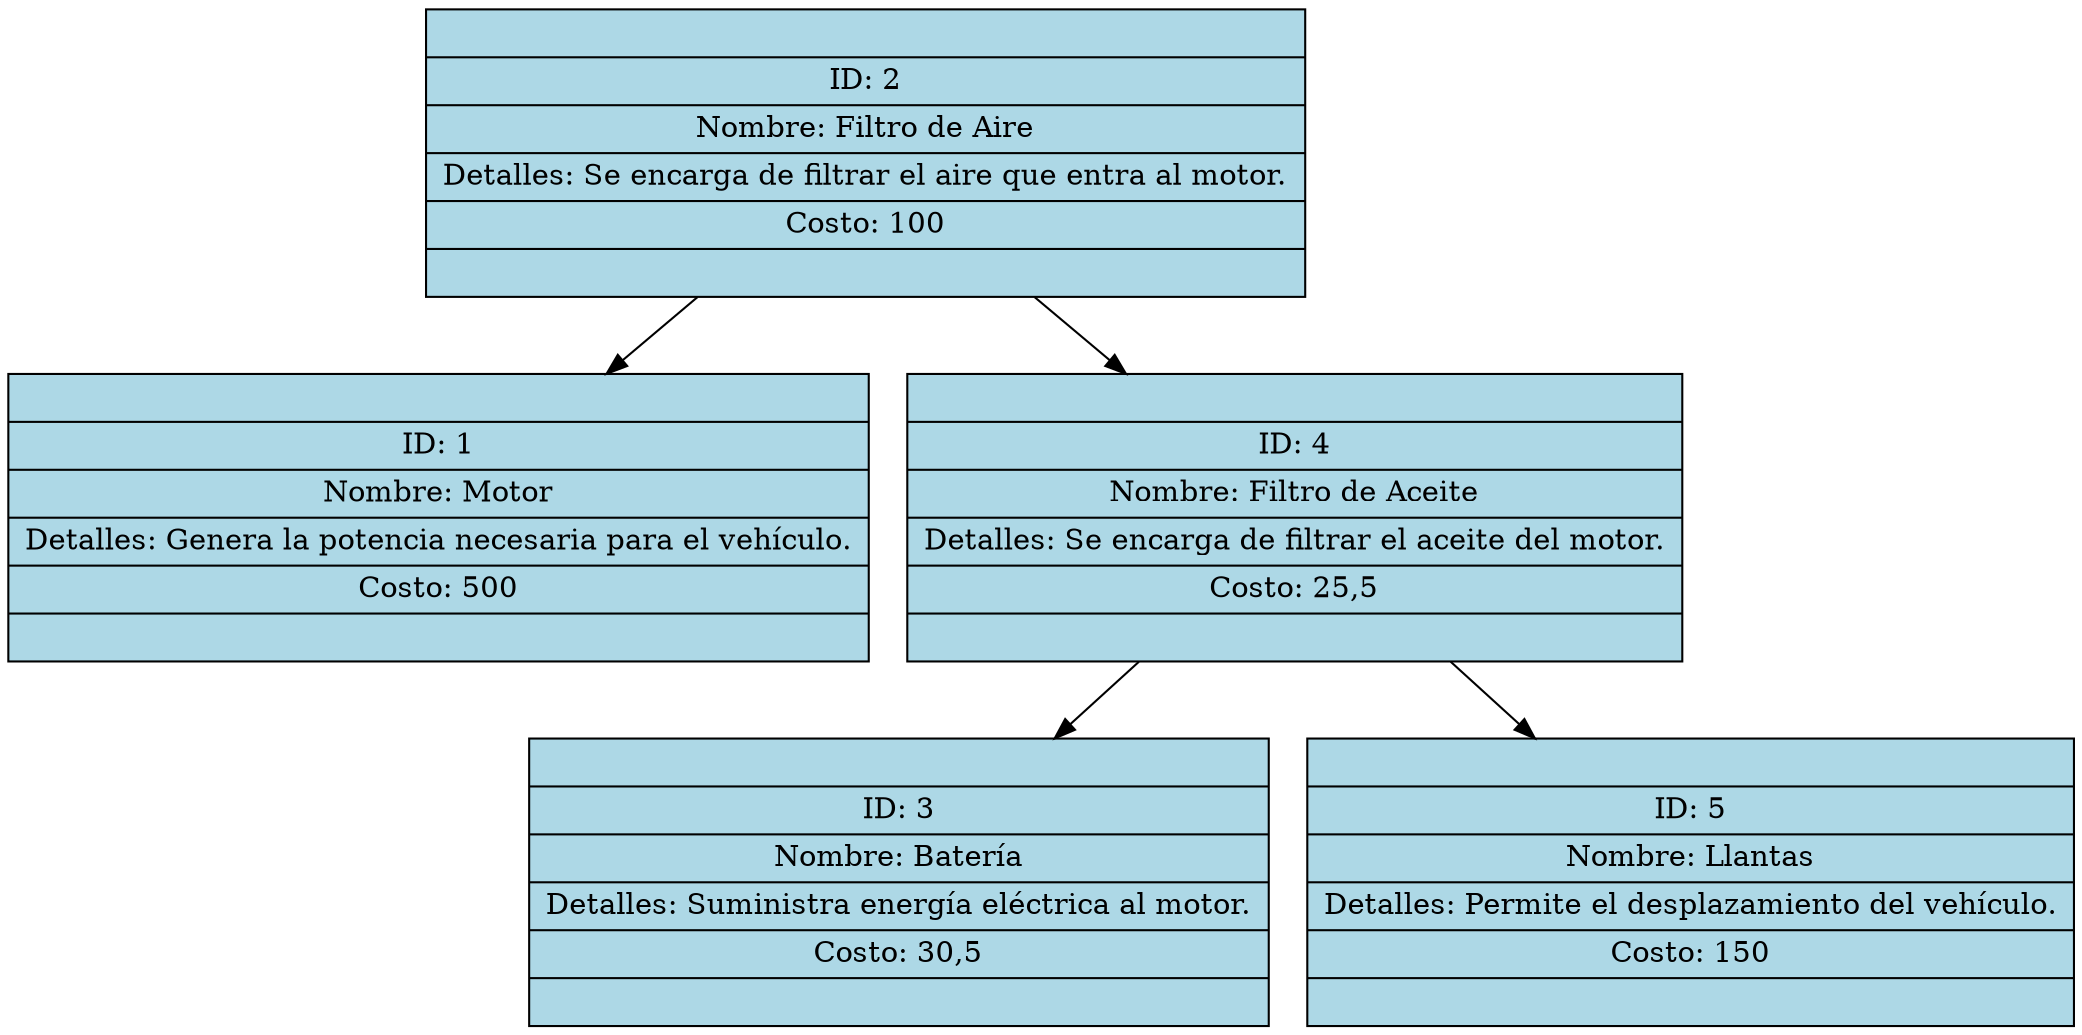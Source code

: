 digraph Repuestos {
node [shape=record, style=filled, fillcolor=lightblue];
R2 [label="{<izq> | ID: 2 | Nombre: Filtro de Aire | Detalles: Se encarga de filtrar el aire que entra al motor. |Costo: 100 | <der>}"]
R2 -> R1
R1 [label="{<izq> | ID: 1 | Nombre: Motor | Detalles: Genera la potencia necesaria para el vehículo. |Costo: 500 | <der>}"]
R2 -> R4
R4 [label="{<izq> | ID: 4 | Nombre: Filtro de Aceite | Detalles: Se encarga de filtrar el aceite del motor. |Costo: 25,5 | <der>}"]
R4 -> R3
R3 [label="{<izq> | ID: 3 | Nombre: Batería | Detalles: Suministra energía eléctrica al motor. |Costo: 30,5 | <der>}"]
R4 -> R5
R5 [label="{<izq> | ID: 5 | Nombre: Llantas | Detalles: Permite el desplazamiento del vehículo. |Costo: 150 | <der>}"]
}
